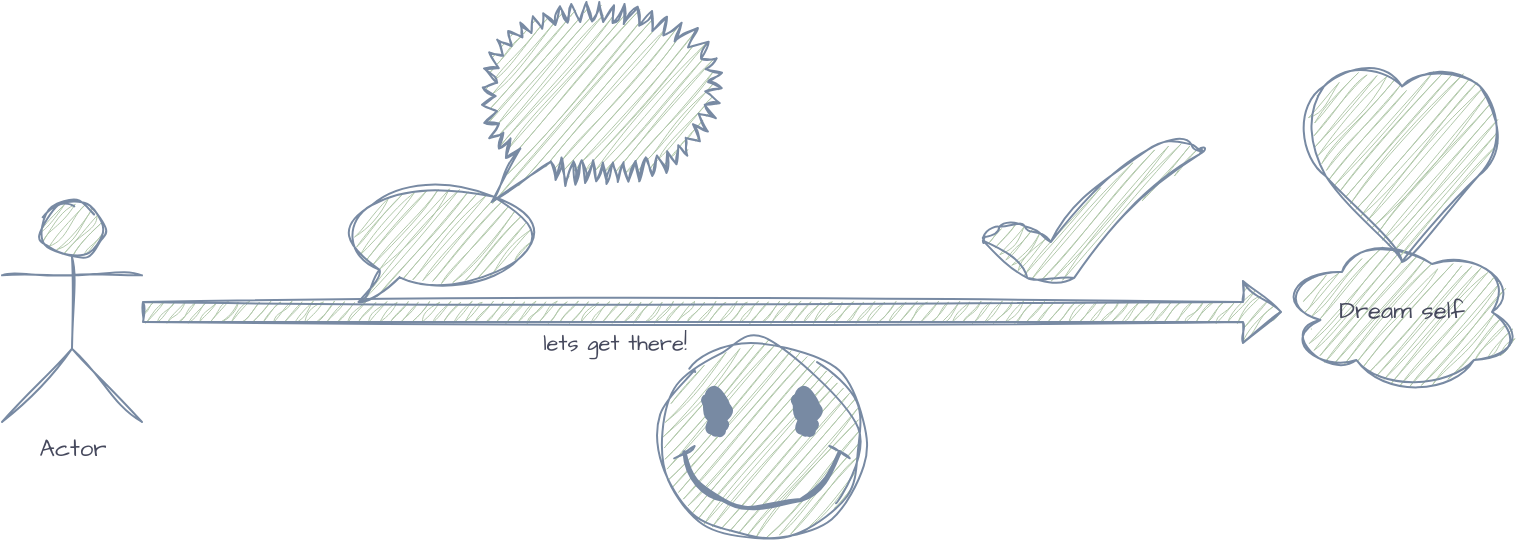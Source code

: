 <mxfile version="27.0.1">
  <diagram name="Page-1" id="dKPSXY4Y9aG3vKMuV1te">
    <mxGraphModel dx="1965" dy="2345" grid="1" gridSize="10" guides="1" tooltips="1" connect="1" arrows="1" fold="1" page="1" pageScale="1" pageWidth="850" pageHeight="1100" math="0" shadow="0">
      <root>
        <mxCell id="0" />
        <mxCell id="1" parent="0" />
        <mxCell id="n5eLT-Sr99elkBKW09BY-2" value="Actor" style="shape=umlActor;verticalLabelPosition=bottom;verticalAlign=top;html=1;outlineConnect=0;sketch=1;hachureGap=4;jiggle=2;curveFitting=1;fontFamily=Architects Daughter;fontSource=https%3A%2F%2Ffonts.googleapis.com%2Fcss%3Ffamily%3DArchitects%2BDaughter;fillColor=#B2C9AB;fontColor=#46495D;strokeColor=#788AA3;labelBackgroundColor=none;" vertex="1" parent="1">
          <mxGeometry x="38" y="-796" width="70" height="110" as="geometry" />
        </mxCell>
        <mxCell id="n5eLT-Sr99elkBKW09BY-4" value="Dream self" style="ellipse;shape=cloud;whiteSpace=wrap;html=1;sketch=1;hachureGap=4;jiggle=2;curveFitting=1;fontFamily=Architects Daughter;fontSource=https%3A%2F%2Ffonts.googleapis.com%2Fcss%3Ffamily%3DArchitects%2BDaughter;labelBackgroundColor=none;fillColor=#B2C9AB;strokeColor=#788AA3;fontColor=#46495D;" vertex="1" parent="1">
          <mxGeometry x="678" y="-781" width="120" height="80" as="geometry" />
        </mxCell>
        <mxCell id="n5eLT-Sr99elkBKW09BY-6" style="edgeStyle=orthogonalEdgeStyle;shape=flexArrow;rounded=0;sketch=1;hachureGap=4;jiggle=2;curveFitting=1;orthogonalLoop=1;jettySize=auto;html=1;strokeColor=#788AA3;fontFamily=Architects Daughter;fontSource=https%3A%2F%2Ffonts.googleapis.com%2Fcss%3Ffamily%3DArchitects%2BDaughter;fontColor=default;fillColor=#B2C9AB;labelBackgroundColor=none;" edge="1" parent="1" source="n5eLT-Sr99elkBKW09BY-2" target="n5eLT-Sr99elkBKW09BY-4">
          <mxGeometry relative="1" as="geometry">
            <mxPoint x="598" y="-741" as="targetPoint" />
            <Array as="points" />
          </mxGeometry>
        </mxCell>
        <mxCell id="n5eLT-Sr99elkBKW09BY-10" value="lets get there!" style="edgeLabel;html=1;align=center;verticalAlign=middle;resizable=0;points=[];sketch=1;hachureGap=4;jiggle=2;curveFitting=1;strokeColor=#788AA3;fontFamily=Architects Daughter;fontSource=https%3A%2F%2Ffonts.googleapis.com%2Fcss%3Ffamily%3DArchitects%2BDaughter;fontColor=#46495D;fillColor=#B2C9AB;labelBackgroundColor=none;" vertex="1" connectable="0" parent="n5eLT-Sr99elkBKW09BY-6">
          <mxGeometry x="-0.172" y="-6" relative="1" as="geometry">
            <mxPoint y="9" as="offset" />
          </mxGeometry>
        </mxCell>
        <mxCell id="n5eLT-Sr99elkBKW09BY-8" value="" style="whiteSpace=wrap;html=1;shape=mxgraph.basic.oval_callout;sketch=1;hachureGap=4;jiggle=2;curveFitting=1;strokeColor=#788AA3;fontFamily=Architects Daughter;fontSource=https%3A%2F%2Ffonts.googleapis.com%2Fcss%3Ffamily%3DArchitects%2BDaughter;fontColor=#46495D;fillColor=#B2C9AB;labelBackgroundColor=none;" vertex="1" parent="1">
          <mxGeometry x="208" y="-806" width="100" height="60" as="geometry" />
        </mxCell>
        <mxCell id="n5eLT-Sr99elkBKW09BY-9" value="" style="whiteSpace=wrap;html=1;shape=mxgraph.basic.loud_callout;sketch=1;hachureGap=4;jiggle=2;curveFitting=1;strokeColor=#788AA3;fontFamily=Architects Daughter;fontSource=https%3A%2F%2Ffonts.googleapis.com%2Fcss%3Ffamily%3DArchitects%2BDaughter;fontColor=#46495D;fillColor=#B2C9AB;direction=east;labelBackgroundColor=none;" vertex="1" parent="1">
          <mxGeometry x="278" y="-896" width="120" height="100" as="geometry" />
        </mxCell>
        <mxCell id="n5eLT-Sr99elkBKW09BY-11" value="" style="verticalLabelPosition=bottom;verticalAlign=top;html=1;shape=mxgraph.basic.smiley;sketch=1;hachureGap=4;jiggle=2;curveFitting=1;strokeColor=#788AA3;fontFamily=Architects Daughter;fontSource=https%3A%2F%2Ffonts.googleapis.com%2Fcss%3Ffamily%3DArchitects%2BDaughter;fontColor=#46495D;fillColor=#B2C9AB;labelBackgroundColor=none;" vertex="1" parent="1">
          <mxGeometry x="368" y="-726" width="100" height="100" as="geometry" />
        </mxCell>
        <mxCell id="n5eLT-Sr99elkBKW09BY-12" value="" style="verticalLabelPosition=bottom;verticalAlign=top;html=1;shape=mxgraph.basic.heart;sketch=1;hachureGap=4;jiggle=2;curveFitting=1;strokeColor=#788AA3;fontFamily=Architects Daughter;fontSource=https%3A%2F%2Ffonts.googleapis.com%2Fcss%3Ffamily%3DArchitects%2BDaughter;fontColor=#46495D;fillColor=#B2C9AB;labelBackgroundColor=none;" vertex="1" parent="1">
          <mxGeometry x="688" y="-866" width="100" height="100" as="geometry" />
        </mxCell>
        <mxCell id="n5eLT-Sr99elkBKW09BY-13" value="" style="verticalLabelPosition=bottom;verticalAlign=top;html=1;shape=mxgraph.basic.tick;sketch=1;hachureGap=4;jiggle=2;curveFitting=1;strokeColor=#788AA3;fontFamily=Architects Daughter;fontSource=https%3A%2F%2Ffonts.googleapis.com%2Fcss%3Ffamily%3DArchitects%2BDaughter;fontColor=#46495D;fillColor=#B2C9AB;labelBackgroundColor=none;" vertex="1" parent="1">
          <mxGeometry x="528" y="-826" width="110" height="70" as="geometry" />
        </mxCell>
      </root>
    </mxGraphModel>
  </diagram>
</mxfile>
